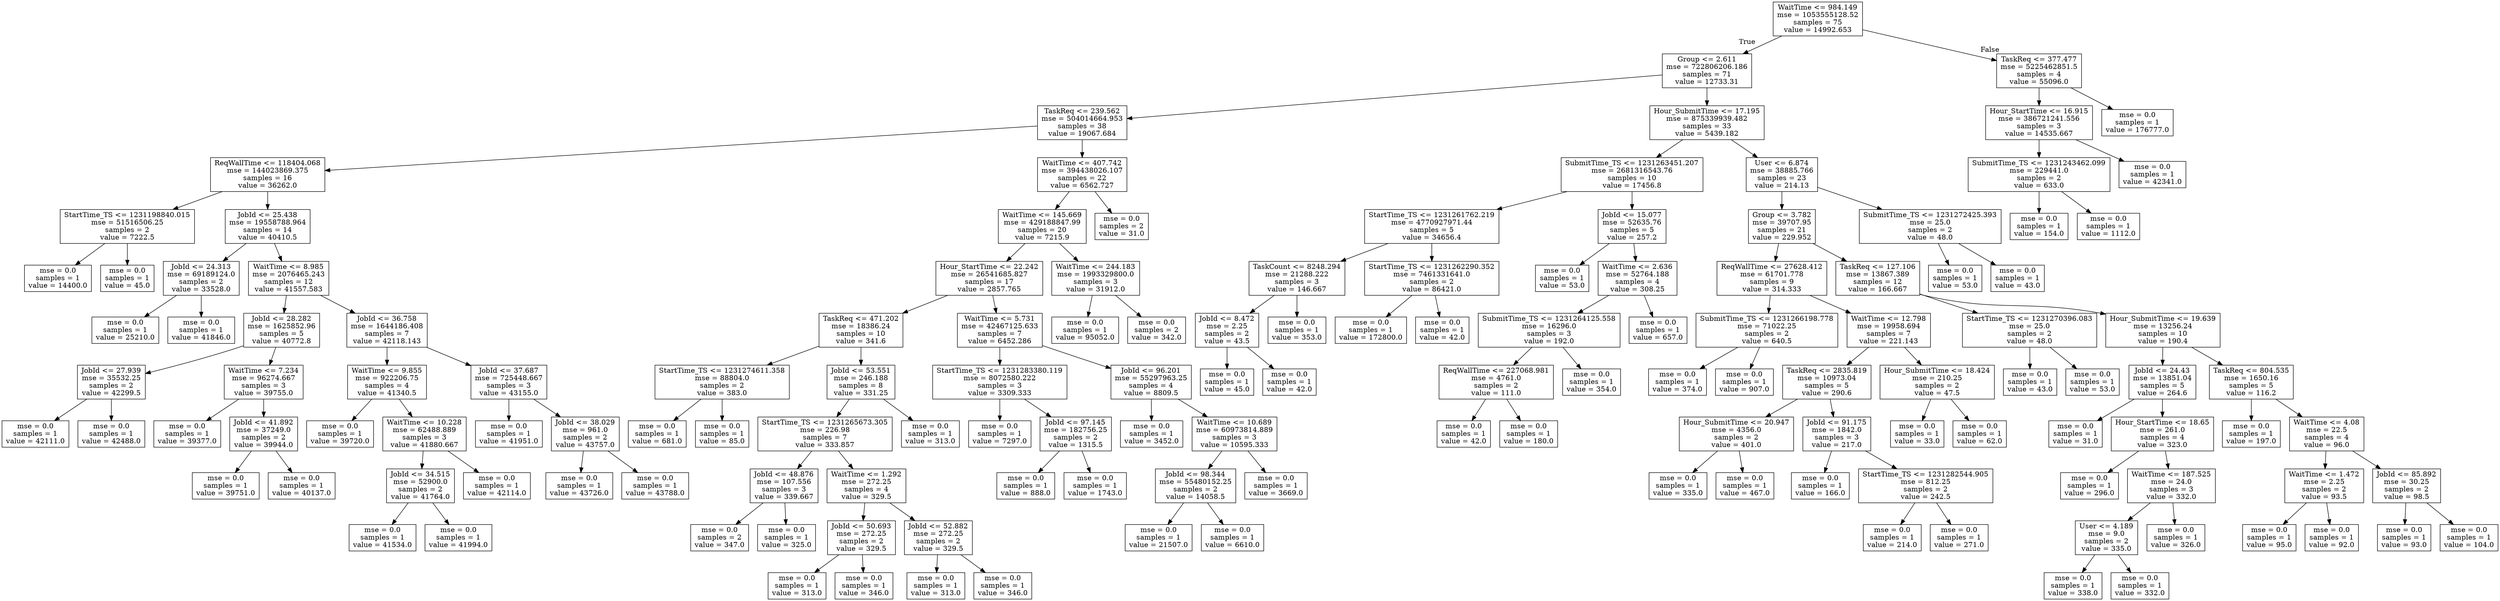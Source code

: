 digraph Tree {
node [shape=box] ;
0 [label="WaitTime <= 984.149\nmse = 1053555128.52\nsamples = 75\nvalue = 14992.653"] ;
1 [label="Group <= 2.611\nmse = 722806206.186\nsamples = 71\nvalue = 12733.31"] ;
0 -> 1 [labeldistance=2.5, labelangle=45, headlabel="True"] ;
2 [label="TaskReq <= 239.562\nmse = 504014664.953\nsamples = 38\nvalue = 19067.684"] ;
1 -> 2 ;
3 [label="ReqWallTime <= 118404.068\nmse = 144023869.375\nsamples = 16\nvalue = 36262.0"] ;
2 -> 3 ;
4 [label="StartTime_TS <= 1231198840.015\nmse = 51516506.25\nsamples = 2\nvalue = 7222.5"] ;
3 -> 4 ;
5 [label="mse = 0.0\nsamples = 1\nvalue = 14400.0"] ;
4 -> 5 ;
6 [label="mse = 0.0\nsamples = 1\nvalue = 45.0"] ;
4 -> 6 ;
7 [label="JobId <= 25.438\nmse = 19558788.964\nsamples = 14\nvalue = 40410.5"] ;
3 -> 7 ;
8 [label="JobId <= 24.313\nmse = 69189124.0\nsamples = 2\nvalue = 33528.0"] ;
7 -> 8 ;
9 [label="mse = 0.0\nsamples = 1\nvalue = 25210.0"] ;
8 -> 9 ;
10 [label="mse = 0.0\nsamples = 1\nvalue = 41846.0"] ;
8 -> 10 ;
11 [label="WaitTime <= 8.985\nmse = 2076465.243\nsamples = 12\nvalue = 41557.583"] ;
7 -> 11 ;
12 [label="JobId <= 28.282\nmse = 1625852.96\nsamples = 5\nvalue = 40772.8"] ;
11 -> 12 ;
13 [label="JobId <= 27.939\nmse = 35532.25\nsamples = 2\nvalue = 42299.5"] ;
12 -> 13 ;
14 [label="mse = 0.0\nsamples = 1\nvalue = 42111.0"] ;
13 -> 14 ;
15 [label="mse = 0.0\nsamples = 1\nvalue = 42488.0"] ;
13 -> 15 ;
16 [label="WaitTime <= 7.234\nmse = 96274.667\nsamples = 3\nvalue = 39755.0"] ;
12 -> 16 ;
17 [label="mse = 0.0\nsamples = 1\nvalue = 39377.0"] ;
16 -> 17 ;
18 [label="JobId <= 41.892\nmse = 37249.0\nsamples = 2\nvalue = 39944.0"] ;
16 -> 18 ;
19 [label="mse = 0.0\nsamples = 1\nvalue = 39751.0"] ;
18 -> 19 ;
20 [label="mse = 0.0\nsamples = 1\nvalue = 40137.0"] ;
18 -> 20 ;
21 [label="JobId <= 36.758\nmse = 1644186.408\nsamples = 7\nvalue = 42118.143"] ;
11 -> 21 ;
22 [label="WaitTime <= 9.855\nmse = 922206.75\nsamples = 4\nvalue = 41340.5"] ;
21 -> 22 ;
23 [label="mse = 0.0\nsamples = 1\nvalue = 39720.0"] ;
22 -> 23 ;
24 [label="WaitTime <= 10.228\nmse = 62488.889\nsamples = 3\nvalue = 41880.667"] ;
22 -> 24 ;
25 [label="JobId <= 34.515\nmse = 52900.0\nsamples = 2\nvalue = 41764.0"] ;
24 -> 25 ;
26 [label="mse = 0.0\nsamples = 1\nvalue = 41534.0"] ;
25 -> 26 ;
27 [label="mse = 0.0\nsamples = 1\nvalue = 41994.0"] ;
25 -> 27 ;
28 [label="mse = 0.0\nsamples = 1\nvalue = 42114.0"] ;
24 -> 28 ;
29 [label="JobId <= 37.687\nmse = 725448.667\nsamples = 3\nvalue = 43155.0"] ;
21 -> 29 ;
30 [label="mse = 0.0\nsamples = 1\nvalue = 41951.0"] ;
29 -> 30 ;
31 [label="JobId <= 38.029\nmse = 961.0\nsamples = 2\nvalue = 43757.0"] ;
29 -> 31 ;
32 [label="mse = 0.0\nsamples = 1\nvalue = 43726.0"] ;
31 -> 32 ;
33 [label="mse = 0.0\nsamples = 1\nvalue = 43788.0"] ;
31 -> 33 ;
34 [label="WaitTime <= 407.742\nmse = 394438026.107\nsamples = 22\nvalue = 6562.727"] ;
2 -> 34 ;
35 [label="WaitTime <= 145.669\nmse = 429188847.99\nsamples = 20\nvalue = 7215.9"] ;
34 -> 35 ;
36 [label="Hour_StartTime <= 22.242\nmse = 26541685.827\nsamples = 17\nvalue = 2857.765"] ;
35 -> 36 ;
37 [label="TaskReq <= 471.202\nmse = 18386.24\nsamples = 10\nvalue = 341.6"] ;
36 -> 37 ;
38 [label="StartTime_TS <= 1231274611.358\nmse = 88804.0\nsamples = 2\nvalue = 383.0"] ;
37 -> 38 ;
39 [label="mse = 0.0\nsamples = 1\nvalue = 681.0"] ;
38 -> 39 ;
40 [label="mse = 0.0\nsamples = 1\nvalue = 85.0"] ;
38 -> 40 ;
41 [label="JobId <= 53.551\nmse = 246.188\nsamples = 8\nvalue = 331.25"] ;
37 -> 41 ;
42 [label="StartTime_TS <= 1231265673.305\nmse = 226.98\nsamples = 7\nvalue = 333.857"] ;
41 -> 42 ;
43 [label="JobId <= 48.876\nmse = 107.556\nsamples = 3\nvalue = 339.667"] ;
42 -> 43 ;
44 [label="mse = 0.0\nsamples = 2\nvalue = 347.0"] ;
43 -> 44 ;
45 [label="mse = 0.0\nsamples = 1\nvalue = 325.0"] ;
43 -> 45 ;
46 [label="WaitTime <= 1.292\nmse = 272.25\nsamples = 4\nvalue = 329.5"] ;
42 -> 46 ;
47 [label="JobId <= 50.693\nmse = 272.25\nsamples = 2\nvalue = 329.5"] ;
46 -> 47 ;
48 [label="mse = 0.0\nsamples = 1\nvalue = 313.0"] ;
47 -> 48 ;
49 [label="mse = 0.0\nsamples = 1\nvalue = 346.0"] ;
47 -> 49 ;
50 [label="JobId <= 52.882\nmse = 272.25\nsamples = 2\nvalue = 329.5"] ;
46 -> 50 ;
51 [label="mse = 0.0\nsamples = 1\nvalue = 313.0"] ;
50 -> 51 ;
52 [label="mse = 0.0\nsamples = 1\nvalue = 346.0"] ;
50 -> 52 ;
53 [label="mse = 0.0\nsamples = 1\nvalue = 313.0"] ;
41 -> 53 ;
54 [label="WaitTime <= 5.731\nmse = 42467125.633\nsamples = 7\nvalue = 6452.286"] ;
36 -> 54 ;
55 [label="StartTime_TS <= 1231283380.119\nmse = 8072580.222\nsamples = 3\nvalue = 3309.333"] ;
54 -> 55 ;
56 [label="mse = 0.0\nsamples = 1\nvalue = 7297.0"] ;
55 -> 56 ;
57 [label="JobId <= 97.145\nmse = 182756.25\nsamples = 2\nvalue = 1315.5"] ;
55 -> 57 ;
58 [label="mse = 0.0\nsamples = 1\nvalue = 888.0"] ;
57 -> 58 ;
59 [label="mse = 0.0\nsamples = 1\nvalue = 1743.0"] ;
57 -> 59 ;
60 [label="JobId <= 96.201\nmse = 55297963.25\nsamples = 4\nvalue = 8809.5"] ;
54 -> 60 ;
61 [label="mse = 0.0\nsamples = 1\nvalue = 3452.0"] ;
60 -> 61 ;
62 [label="WaitTime <= 10.689\nmse = 60973814.889\nsamples = 3\nvalue = 10595.333"] ;
60 -> 62 ;
63 [label="JobId <= 98.344\nmse = 55480152.25\nsamples = 2\nvalue = 14058.5"] ;
62 -> 63 ;
64 [label="mse = 0.0\nsamples = 1\nvalue = 21507.0"] ;
63 -> 64 ;
65 [label="mse = 0.0\nsamples = 1\nvalue = 6610.0"] ;
63 -> 65 ;
66 [label="mse = 0.0\nsamples = 1\nvalue = 3669.0"] ;
62 -> 66 ;
67 [label="WaitTime <= 244.183\nmse = 1993329800.0\nsamples = 3\nvalue = 31912.0"] ;
35 -> 67 ;
68 [label="mse = 0.0\nsamples = 1\nvalue = 95052.0"] ;
67 -> 68 ;
69 [label="mse = 0.0\nsamples = 2\nvalue = 342.0"] ;
67 -> 69 ;
70 [label="mse = 0.0\nsamples = 2\nvalue = 31.0"] ;
34 -> 70 ;
71 [label="Hour_SubmitTime <= 17.195\nmse = 875339939.482\nsamples = 33\nvalue = 5439.182"] ;
1 -> 71 ;
72 [label="SubmitTime_TS <= 1231263451.207\nmse = 2681316543.76\nsamples = 10\nvalue = 17456.8"] ;
71 -> 72 ;
73 [label="StartTime_TS <= 1231261762.219\nmse = 4770927971.44\nsamples = 5\nvalue = 34656.4"] ;
72 -> 73 ;
74 [label="TaskCount <= 8248.294\nmse = 21288.222\nsamples = 3\nvalue = 146.667"] ;
73 -> 74 ;
75 [label="JobId <= 8.472\nmse = 2.25\nsamples = 2\nvalue = 43.5"] ;
74 -> 75 ;
76 [label="mse = 0.0\nsamples = 1\nvalue = 45.0"] ;
75 -> 76 ;
77 [label="mse = 0.0\nsamples = 1\nvalue = 42.0"] ;
75 -> 77 ;
78 [label="mse = 0.0\nsamples = 1\nvalue = 353.0"] ;
74 -> 78 ;
79 [label="StartTime_TS <= 1231262290.352\nmse = 7461331641.0\nsamples = 2\nvalue = 86421.0"] ;
73 -> 79 ;
80 [label="mse = 0.0\nsamples = 1\nvalue = 172800.0"] ;
79 -> 80 ;
81 [label="mse = 0.0\nsamples = 1\nvalue = 42.0"] ;
79 -> 81 ;
82 [label="JobId <= 15.077\nmse = 52635.76\nsamples = 5\nvalue = 257.2"] ;
72 -> 82 ;
83 [label="mse = 0.0\nsamples = 1\nvalue = 53.0"] ;
82 -> 83 ;
84 [label="WaitTime <= 2.636\nmse = 52764.188\nsamples = 4\nvalue = 308.25"] ;
82 -> 84 ;
85 [label="SubmitTime_TS <= 1231264125.558\nmse = 16296.0\nsamples = 3\nvalue = 192.0"] ;
84 -> 85 ;
86 [label="ReqWallTime <= 227068.981\nmse = 4761.0\nsamples = 2\nvalue = 111.0"] ;
85 -> 86 ;
87 [label="mse = 0.0\nsamples = 1\nvalue = 42.0"] ;
86 -> 87 ;
88 [label="mse = 0.0\nsamples = 1\nvalue = 180.0"] ;
86 -> 88 ;
89 [label="mse = 0.0\nsamples = 1\nvalue = 354.0"] ;
85 -> 89 ;
90 [label="mse = 0.0\nsamples = 1\nvalue = 657.0"] ;
84 -> 90 ;
91 [label="User <= 6.874\nmse = 38885.766\nsamples = 23\nvalue = 214.13"] ;
71 -> 91 ;
92 [label="Group <= 3.782\nmse = 39707.95\nsamples = 21\nvalue = 229.952"] ;
91 -> 92 ;
93 [label="ReqWallTime <= 27628.412\nmse = 61701.778\nsamples = 9\nvalue = 314.333"] ;
92 -> 93 ;
94 [label="SubmitTime_TS <= 1231266198.778\nmse = 71022.25\nsamples = 2\nvalue = 640.5"] ;
93 -> 94 ;
95 [label="mse = 0.0\nsamples = 1\nvalue = 374.0"] ;
94 -> 95 ;
96 [label="mse = 0.0\nsamples = 1\nvalue = 907.0"] ;
94 -> 96 ;
97 [label="WaitTime <= 12.798\nmse = 19958.694\nsamples = 7\nvalue = 221.143"] ;
93 -> 97 ;
98 [label="TaskReq <= 2835.819\nmse = 10973.04\nsamples = 5\nvalue = 290.6"] ;
97 -> 98 ;
99 [label="Hour_SubmitTime <= 20.947\nmse = 4356.0\nsamples = 2\nvalue = 401.0"] ;
98 -> 99 ;
100 [label="mse = 0.0\nsamples = 1\nvalue = 335.0"] ;
99 -> 100 ;
101 [label="mse = 0.0\nsamples = 1\nvalue = 467.0"] ;
99 -> 101 ;
102 [label="JobId <= 91.175\nmse = 1842.0\nsamples = 3\nvalue = 217.0"] ;
98 -> 102 ;
103 [label="mse = 0.0\nsamples = 1\nvalue = 166.0"] ;
102 -> 103 ;
104 [label="StartTime_TS <= 1231282544.905\nmse = 812.25\nsamples = 2\nvalue = 242.5"] ;
102 -> 104 ;
105 [label="mse = 0.0\nsamples = 1\nvalue = 214.0"] ;
104 -> 105 ;
106 [label="mse = 0.0\nsamples = 1\nvalue = 271.0"] ;
104 -> 106 ;
107 [label="Hour_SubmitTime <= 18.424\nmse = 210.25\nsamples = 2\nvalue = 47.5"] ;
97 -> 107 ;
108 [label="mse = 0.0\nsamples = 1\nvalue = 33.0"] ;
107 -> 108 ;
109 [label="mse = 0.0\nsamples = 1\nvalue = 62.0"] ;
107 -> 109 ;
110 [label="TaskReq <= 127.106\nmse = 13867.389\nsamples = 12\nvalue = 166.667"] ;
92 -> 110 ;
111 [label="StartTime_TS <= 1231270396.083\nmse = 25.0\nsamples = 2\nvalue = 48.0"] ;
110 -> 111 ;
112 [label="mse = 0.0\nsamples = 1\nvalue = 43.0"] ;
111 -> 112 ;
113 [label="mse = 0.0\nsamples = 1\nvalue = 53.0"] ;
111 -> 113 ;
114 [label="Hour_SubmitTime <= 19.639\nmse = 13256.24\nsamples = 10\nvalue = 190.4"] ;
110 -> 114 ;
115 [label="JobId <= 24.43\nmse = 13851.04\nsamples = 5\nvalue = 264.6"] ;
114 -> 115 ;
116 [label="mse = 0.0\nsamples = 1\nvalue = 31.0"] ;
115 -> 116 ;
117 [label="Hour_StartTime <= 18.65\nmse = 261.0\nsamples = 4\nvalue = 323.0"] ;
115 -> 117 ;
118 [label="mse = 0.0\nsamples = 1\nvalue = 296.0"] ;
117 -> 118 ;
119 [label="WaitTime <= 187.525\nmse = 24.0\nsamples = 3\nvalue = 332.0"] ;
117 -> 119 ;
120 [label="User <= 4.189\nmse = 9.0\nsamples = 2\nvalue = 335.0"] ;
119 -> 120 ;
121 [label="mse = 0.0\nsamples = 1\nvalue = 338.0"] ;
120 -> 121 ;
122 [label="mse = 0.0\nsamples = 1\nvalue = 332.0"] ;
120 -> 122 ;
123 [label="mse = 0.0\nsamples = 1\nvalue = 326.0"] ;
119 -> 123 ;
124 [label="TaskReq <= 804.535\nmse = 1650.16\nsamples = 5\nvalue = 116.2"] ;
114 -> 124 ;
125 [label="mse = 0.0\nsamples = 1\nvalue = 197.0"] ;
124 -> 125 ;
126 [label="WaitTime <= 4.08\nmse = 22.5\nsamples = 4\nvalue = 96.0"] ;
124 -> 126 ;
127 [label="WaitTime <= 1.472\nmse = 2.25\nsamples = 2\nvalue = 93.5"] ;
126 -> 127 ;
128 [label="mse = 0.0\nsamples = 1\nvalue = 95.0"] ;
127 -> 128 ;
129 [label="mse = 0.0\nsamples = 1\nvalue = 92.0"] ;
127 -> 129 ;
130 [label="JobId <= 85.892\nmse = 30.25\nsamples = 2\nvalue = 98.5"] ;
126 -> 130 ;
131 [label="mse = 0.0\nsamples = 1\nvalue = 93.0"] ;
130 -> 131 ;
132 [label="mse = 0.0\nsamples = 1\nvalue = 104.0"] ;
130 -> 132 ;
133 [label="SubmitTime_TS <= 1231272425.393\nmse = 25.0\nsamples = 2\nvalue = 48.0"] ;
91 -> 133 ;
134 [label="mse = 0.0\nsamples = 1\nvalue = 53.0"] ;
133 -> 134 ;
135 [label="mse = 0.0\nsamples = 1\nvalue = 43.0"] ;
133 -> 135 ;
136 [label="TaskReq <= 377.477\nmse = 5225462851.5\nsamples = 4\nvalue = 55096.0"] ;
0 -> 136 [labeldistance=2.5, labelangle=-45, headlabel="False"] ;
137 [label="Hour_StartTime <= 16.915\nmse = 386721241.556\nsamples = 3\nvalue = 14535.667"] ;
136 -> 137 ;
138 [label="SubmitTime_TS <= 1231243462.099\nmse = 229441.0\nsamples = 2\nvalue = 633.0"] ;
137 -> 138 ;
139 [label="mse = 0.0\nsamples = 1\nvalue = 154.0"] ;
138 -> 139 ;
140 [label="mse = 0.0\nsamples = 1\nvalue = 1112.0"] ;
138 -> 140 ;
141 [label="mse = 0.0\nsamples = 1\nvalue = 42341.0"] ;
137 -> 141 ;
142 [label="mse = 0.0\nsamples = 1\nvalue = 176777.0"] ;
136 -> 142 ;
}